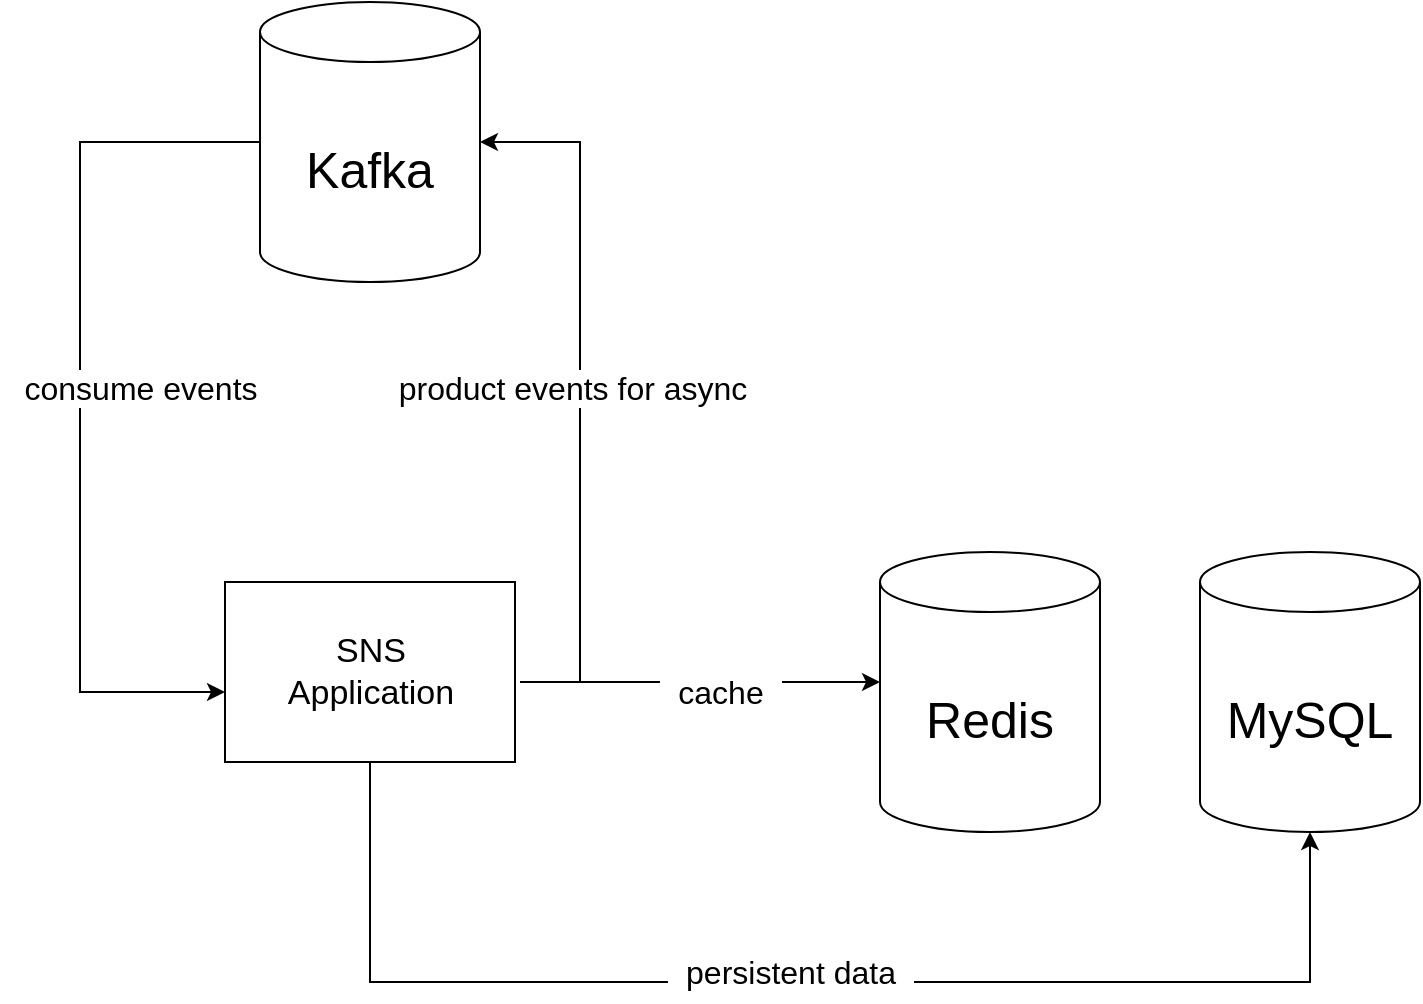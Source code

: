 <mxfile version="24.7.7">
  <diagram name="페이지-1" id="QbztByGfqptnNPUHPPQa">
    <mxGraphModel dx="1434" dy="704" grid="1" gridSize="10" guides="1" tooltips="1" connect="1" arrows="1" fold="1" page="1" pageScale="1" pageWidth="827" pageHeight="1169" math="0" shadow="0">
      <root>
        <mxCell id="0" />
        <mxCell id="1" parent="0" />
        <mxCell id="I1ctSwLa6sog0B5lawNt-10" style="edgeStyle=orthogonalEdgeStyle;rounded=0;orthogonalLoop=1;jettySize=auto;html=1;exitX=0;exitY=0.5;exitDx=0;exitDy=0;exitPerimeter=0;" edge="1" parent="1" source="I1ctSwLa6sog0B5lawNt-2" target="I1ctSwLa6sog0B5lawNt-4">
          <mxGeometry relative="1" as="geometry">
            <mxPoint x="30" y="410" as="targetPoint" />
            <mxPoint x="100" y="140" as="sourcePoint" />
            <Array as="points">
              <mxPoint x="50" y="160" />
              <mxPoint x="50" y="435" />
            </Array>
          </mxGeometry>
        </mxCell>
        <mxCell id="I1ctSwLa6sog0B5lawNt-2" value="&lt;font style=&quot;font-size: 25px;&quot;&gt;Kafka&lt;/font&gt;" style="shape=cylinder3;whiteSpace=wrap;html=1;boundedLbl=1;backgroundOutline=1;size=15;" vertex="1" parent="1">
          <mxGeometry x="140" y="90" width="110" height="140" as="geometry" />
        </mxCell>
        <mxCell id="I1ctSwLa6sog0B5lawNt-17" style="edgeStyle=orthogonalEdgeStyle;rounded=0;orthogonalLoop=1;jettySize=auto;html=1;exitX=0.5;exitY=1;exitDx=0;exitDy=0;entryX=0.5;entryY=1;entryDx=0;entryDy=0;entryPerimeter=0;" edge="1" parent="1" source="I1ctSwLa6sog0B5lawNt-4" target="I1ctSwLa6sog0B5lawNt-8">
          <mxGeometry relative="1" as="geometry">
            <mxPoint x="680" y="510" as="targetPoint" />
            <Array as="points">
              <mxPoint x="195" y="580" />
              <mxPoint x="665" y="580" />
            </Array>
          </mxGeometry>
        </mxCell>
        <mxCell id="I1ctSwLa6sog0B5lawNt-4" value="&lt;font style=&quot;font-size: 17px;&quot;&gt;SNS&lt;/font&gt;&lt;div style=&quot;font-size: 17px;&quot;&gt;&lt;font style=&quot;font-size: 17px;&quot;&gt;Application&lt;/font&gt;&lt;/div&gt;" style="rounded=0;whiteSpace=wrap;html=1;" vertex="1" parent="1">
          <mxGeometry x="122.5" y="380" width="145" height="90" as="geometry" />
        </mxCell>
        <mxCell id="I1ctSwLa6sog0B5lawNt-7" value="&lt;font style=&quot;font-size: 25px;&quot;&gt;Redis&lt;/font&gt;" style="shape=cylinder3;whiteSpace=wrap;html=1;boundedLbl=1;backgroundOutline=1;size=15;" vertex="1" parent="1">
          <mxGeometry x="450" y="365" width="110" height="140" as="geometry" />
        </mxCell>
        <mxCell id="I1ctSwLa6sog0B5lawNt-8" value="&lt;font style=&quot;font-size: 25px;&quot;&gt;MySQL&lt;/font&gt;" style="shape=cylinder3;whiteSpace=wrap;html=1;boundedLbl=1;backgroundOutline=1;size=15;" vertex="1" parent="1">
          <mxGeometry x="610" y="365" width="110" height="140" as="geometry" />
        </mxCell>
        <mxCell id="I1ctSwLa6sog0B5lawNt-11" value="&lt;font style=&quot;font-size: 16px;&quot;&gt;consume events&lt;/font&gt;" style="text;html=1;align=center;verticalAlign=middle;resizable=0;points=[];autosize=1;strokeColor=none;fillColor=none;labelBackgroundColor=default;" vertex="1" parent="1">
          <mxGeometry x="10" y="268" width="140" height="30" as="geometry" />
        </mxCell>
        <mxCell id="I1ctSwLa6sog0B5lawNt-12" style="edgeStyle=orthogonalEdgeStyle;rounded=0;orthogonalLoop=1;jettySize=auto;html=1;entryX=0;entryY=0.607;entryDx=0;entryDy=0;entryPerimeter=0;" edge="1" parent="1">
          <mxGeometry relative="1" as="geometry">
            <mxPoint x="270" y="430" as="sourcePoint" />
            <mxPoint x="450" y="430" as="targetPoint" />
          </mxGeometry>
        </mxCell>
        <mxCell id="I1ctSwLa6sog0B5lawNt-13" value="&lt;font style=&quot;font-size: 16px;&quot;&gt;&amp;nbsp; cache&amp;nbsp;&amp;nbsp;&lt;/font&gt;" style="text;html=1;align=center;verticalAlign=middle;resizable=0;points=[];autosize=1;strokeColor=none;fillColor=none;labelBackgroundColor=default;" vertex="1" parent="1">
          <mxGeometry x="330" y="420" width="80" height="30" as="geometry" />
        </mxCell>
        <mxCell id="I1ctSwLa6sog0B5lawNt-18" value="&lt;font style=&quot;font-size: 16px;&quot;&gt;&amp;nbsp; persistent data&amp;nbsp;&amp;nbsp;&lt;/font&gt;" style="text;html=1;align=center;verticalAlign=middle;resizable=0;points=[];autosize=1;strokeColor=none;fillColor=none;labelBackgroundColor=default;" vertex="1" parent="1">
          <mxGeometry x="330" y="560" width="150" height="30" as="geometry" />
        </mxCell>
        <mxCell id="I1ctSwLa6sog0B5lawNt-21" value="" style="endArrow=classic;html=1;rounded=0;entryX=1;entryY=0.5;entryDx=0;entryDy=0;entryPerimeter=0;" edge="1" parent="1" target="I1ctSwLa6sog0B5lawNt-2">
          <mxGeometry width="50" height="50" relative="1" as="geometry">
            <mxPoint x="300" y="430" as="sourcePoint" />
            <mxPoint x="330" y="290" as="targetPoint" />
            <Array as="points">
              <mxPoint x="300" y="160" />
            </Array>
          </mxGeometry>
        </mxCell>
        <mxCell id="I1ctSwLa6sog0B5lawNt-23" value="&lt;font style=&quot;font-size: 16px;&quot;&gt;product events for async&lt;/font&gt;" style="edgeLabel;html=1;align=center;verticalAlign=middle;resizable=0;points=[];" vertex="1" connectable="0" parent="I1ctSwLa6sog0B5lawNt-21">
          <mxGeometry x="0.025" y="4" relative="1" as="geometry">
            <mxPoint y="17" as="offset" />
          </mxGeometry>
        </mxCell>
      </root>
    </mxGraphModel>
  </diagram>
</mxfile>
